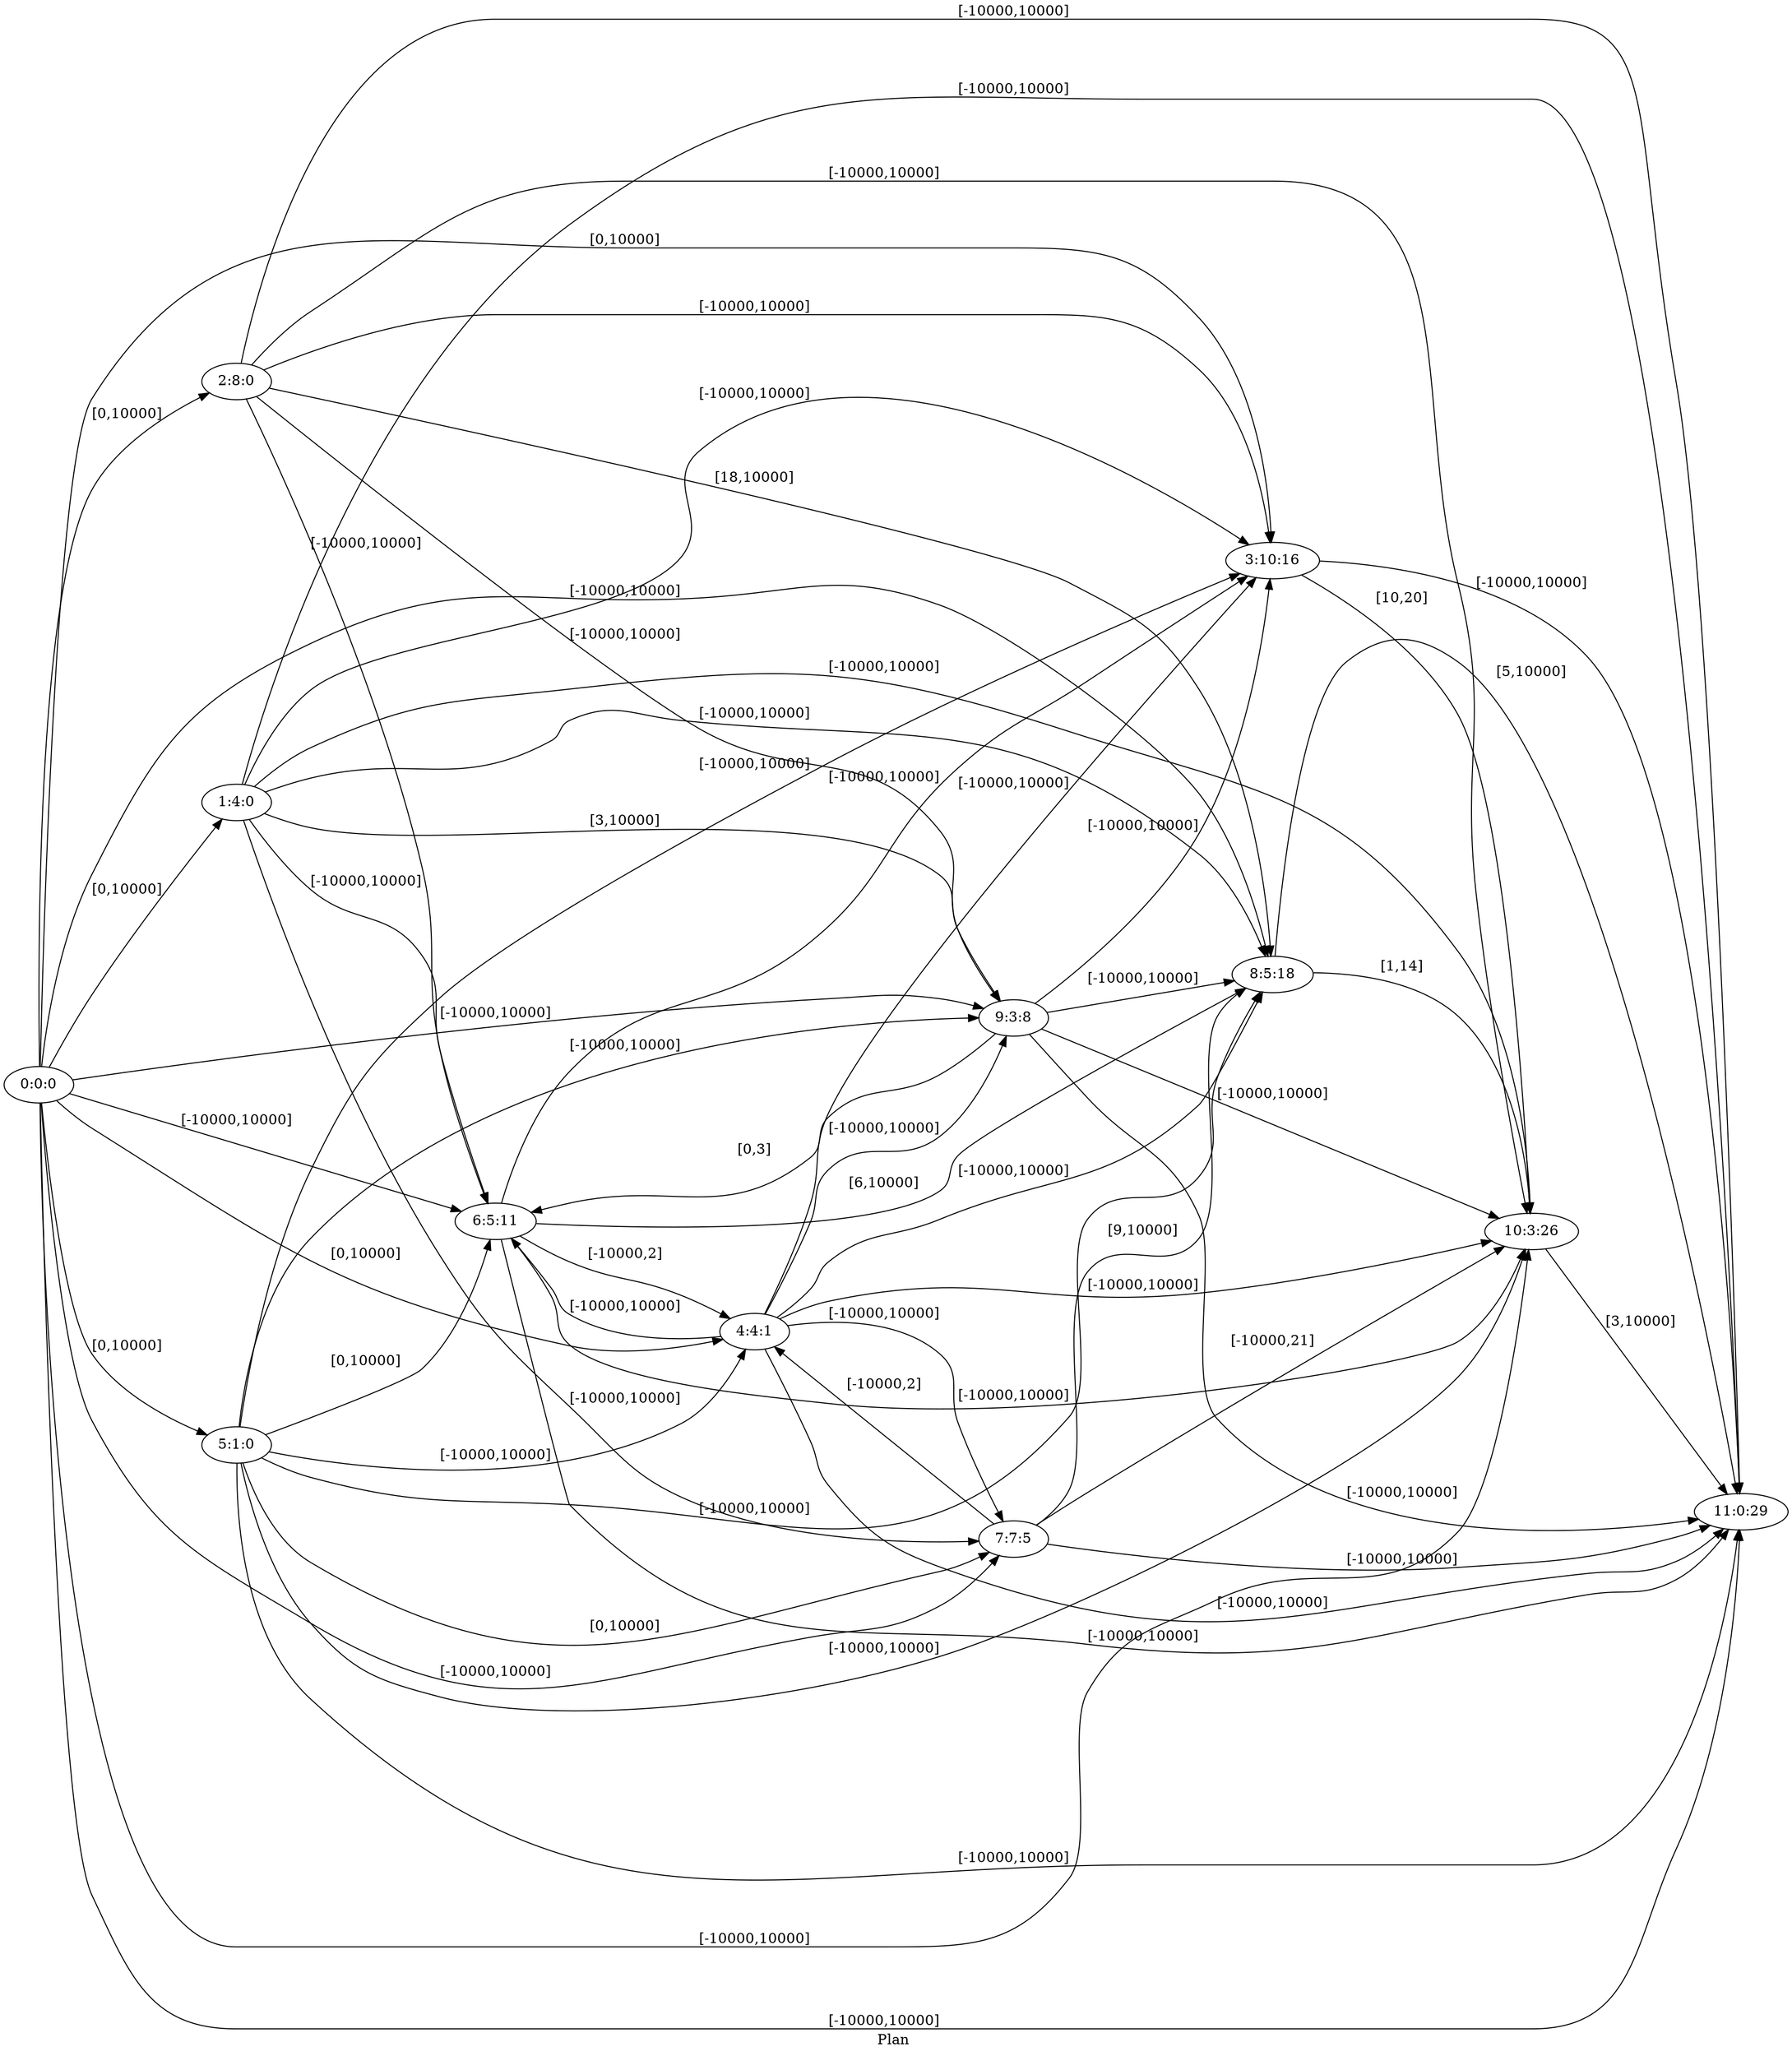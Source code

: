 digraph G {
 rankdir = LR;
 nodesep = .45; 
 size = 30;
label="Plan ";
 fldt = 0.747475;
"0:0:0"->"1:4:0"[ label = "[0,10000]"];
"0:0:0"->"2:8:0"[ label = "[0,10000]"];
"0:0:0"->"3:10:16"[ label = "[0,10000]"];
"0:0:0"->"4:4:1"[ label = "[0,10000]"];
"0:0:0"->"5:1:0"[ label = "[0,10000]"];
"0:0:0"->"6:5:11"[ label = "[-10000,10000]"];
"0:0:0"->"7:7:5"[ label = "[-10000,10000]"];
"0:0:0"->"8:5:18"[ label = "[-10000,10000]"];
"0:0:0"->"9:3:8"[ label = "[-10000,10000]"];
"0:0:0"->"10:3:26"[ label = "[-10000,10000]"];
"0:0:0"->"11:0:29"[ label = "[-10000,10000]"];
"1:4:0"->"3:10:16"[ label = "[-10000,10000]"];
"1:4:0"->"6:5:11"[ label = "[-10000,10000]"];
"1:4:0"->"7:7:5"[ label = "[-10000,10000]"];
"1:4:0"->"8:5:18"[ label = "[-10000,10000]"];
"1:4:0"->"9:3:8"[ label = "[3,10000]"];
"1:4:0"->"10:3:26"[ label = "[-10000,10000]"];
"1:4:0"->"11:0:29"[ label = "[-10000,10000]"];
"2:8:0"->"3:10:16"[ label = "[-10000,10000]"];
"2:8:0"->"6:5:11"[ label = "[-10000,10000]"];
"2:8:0"->"8:5:18"[ label = "[18,10000]"];
"2:8:0"->"9:3:8"[ label = "[-10000,10000]"];
"2:8:0"->"10:3:26"[ label = "[-10000,10000]"];
"2:8:0"->"11:0:29"[ label = "[-10000,10000]"];
"3:10:16"->"10:3:26"[ label = "[10,20]"];
"3:10:16"->"11:0:29"[ label = "[-10000,10000]"];
"4:4:1"->"3:10:16"[ label = "[-10000,10000]"];
"4:4:1"->"6:5:11"[ label = "[-10000,10000]"];
"4:4:1"->"7:7:5"[ label = "[-10000,10000]"];
"4:4:1"->"8:5:18"[ label = "[-10000,10000]"];
"4:4:1"->"9:3:8"[ label = "[-10000,10000]"];
"4:4:1"->"10:3:26"[ label = "[-10000,10000]"];
"4:4:1"->"11:0:29"[ label = "[-10000,10000]"];
"5:1:0"->"3:10:16"[ label = "[-10000,10000]"];
"5:1:0"->"4:4:1"[ label = "[-10000,10000]"];
"5:1:0"->"6:5:11"[ label = "[0,10000]"];
"5:1:0"->"7:7:5"[ label = "[0,10000]"];
"5:1:0"->"8:5:18"[ label = "[-10000,10000]"];
"5:1:0"->"9:3:8"[ label = "[-10000,10000]"];
"5:1:0"->"10:3:26"[ label = "[-10000,10000]"];
"5:1:0"->"11:0:29"[ label = "[-10000,10000]"];
"6:5:11"->"3:10:16"[ label = "[-10000,10000]"];
"6:5:11"->"4:4:1"[ label = "[-10000,2]"];
"6:5:11"->"8:5:18"[ label = "[6,10000]"];
"6:5:11"->"10:3:26"[ label = "[-10000,10000]"];
"6:5:11"->"11:0:29"[ label = "[-10000,10000]"];
"7:7:5"->"4:4:1"[ label = "[-10000,2]"];
"7:7:5"->"8:5:18"[ label = "[9,10000]"];
"7:7:5"->"10:3:26"[ label = "[-10000,21]"];
"7:7:5"->"11:0:29"[ label = "[-10000,10000]"];
"8:5:18"->"10:3:26"[ label = "[1,14]"];
"8:5:18"->"11:0:29"[ label = "[5,10000]"];
"9:3:8"->"3:10:16"[ label = "[-10000,10000]"];
"9:3:8"->"6:5:11"[ label = "[0,3]"];
"9:3:8"->"8:5:18"[ label = "[-10000,10000]"];
"9:3:8"->"10:3:26"[ label = "[-10000,10000]"];
"9:3:8"->"11:0:29"[ label = "[-10000,10000]"];
"10:3:26"->"11:0:29"[ label = "[3,10000]"];
}
